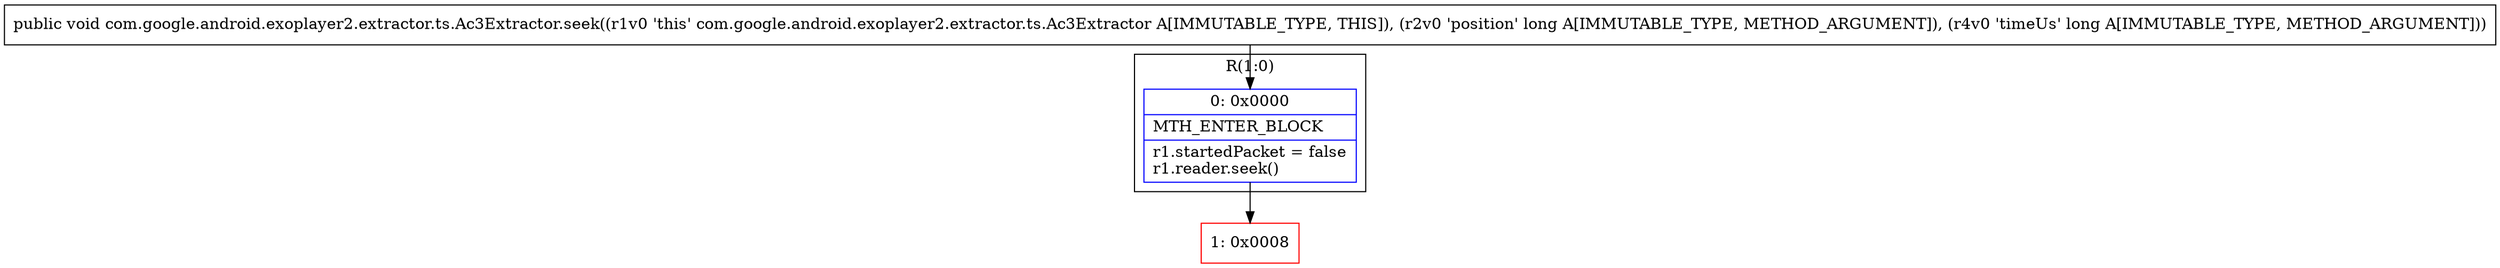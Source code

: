 digraph "CFG forcom.google.android.exoplayer2.extractor.ts.Ac3Extractor.seek(JJ)V" {
subgraph cluster_Region_1276103341 {
label = "R(1:0)";
node [shape=record,color=blue];
Node_0 [shape=record,label="{0\:\ 0x0000|MTH_ENTER_BLOCK\l|r1.startedPacket = false\lr1.reader.seek()\l}"];
}
Node_1 [shape=record,color=red,label="{1\:\ 0x0008}"];
MethodNode[shape=record,label="{public void com.google.android.exoplayer2.extractor.ts.Ac3Extractor.seek((r1v0 'this' com.google.android.exoplayer2.extractor.ts.Ac3Extractor A[IMMUTABLE_TYPE, THIS]), (r2v0 'position' long A[IMMUTABLE_TYPE, METHOD_ARGUMENT]), (r4v0 'timeUs' long A[IMMUTABLE_TYPE, METHOD_ARGUMENT])) }"];
MethodNode -> Node_0;
Node_0 -> Node_1;
}

